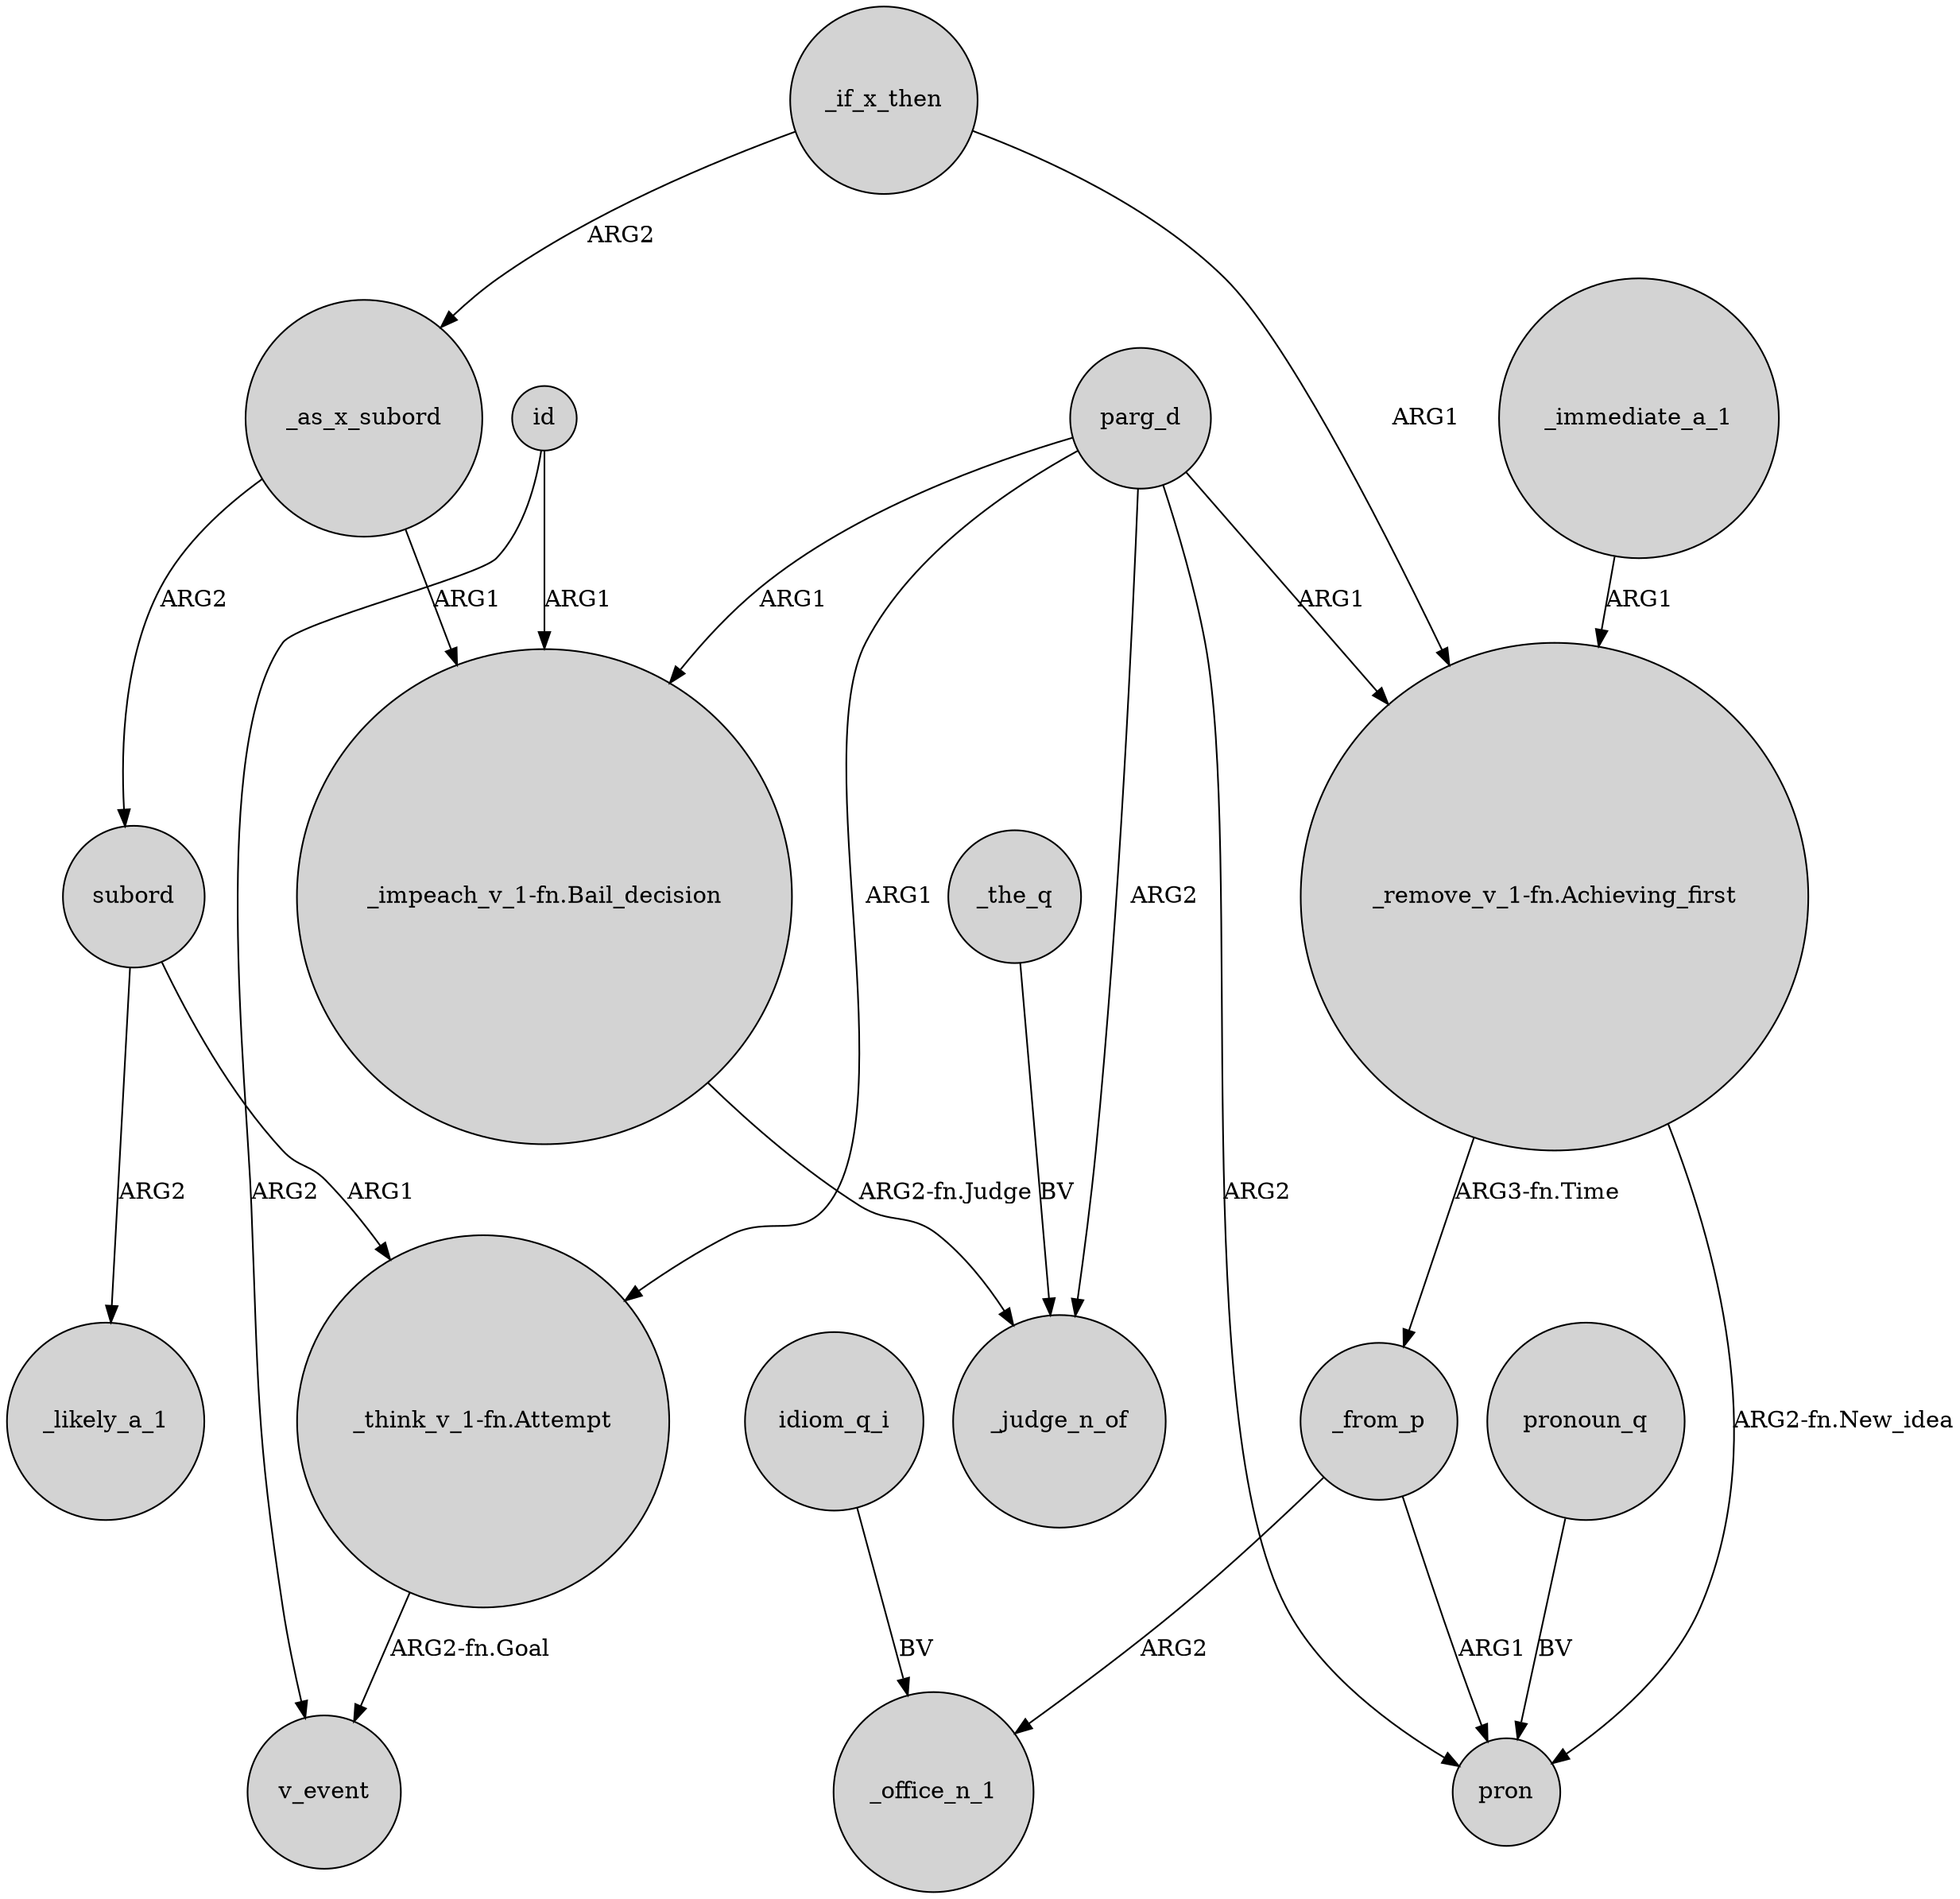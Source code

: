 digraph {
	node [shape=circle style=filled]
	_as_x_subord -> "_impeach_v_1-fn.Bail_decision" [label=ARG1]
	"_remove_v_1-fn.Achieving_first" -> _from_p [label="ARG3-fn.Time"]
	_if_x_then -> "_remove_v_1-fn.Achieving_first" [label=ARG1]
	_as_x_subord -> subord [label=ARG2]
	subord -> "_think_v_1-fn.Attempt" [label=ARG1]
	parg_d -> _judge_n_of [label=ARG2]
	idiom_q_i -> _office_n_1 [label=BV]
	parg_d -> pron [label=ARG2]
	parg_d -> "_think_v_1-fn.Attempt" [label=ARG1]
	subord -> _likely_a_1 [label=ARG2]
	parg_d -> "_impeach_v_1-fn.Bail_decision" [label=ARG1]
	"_remove_v_1-fn.Achieving_first" -> pron [label="ARG2-fn.New_idea"]
	pronoun_q -> pron [label=BV]
	_from_p -> _office_n_1 [label=ARG2]
	id -> "_impeach_v_1-fn.Bail_decision" [label=ARG1]
	id -> v_event [label=ARG2]
	parg_d -> "_remove_v_1-fn.Achieving_first" [label=ARG1]
	_from_p -> pron [label=ARG1]
	_immediate_a_1 -> "_remove_v_1-fn.Achieving_first" [label=ARG1]
	_the_q -> _judge_n_of [label=BV]
	"_think_v_1-fn.Attempt" -> v_event [label="ARG2-fn.Goal"]
	_if_x_then -> _as_x_subord [label=ARG2]
	"_impeach_v_1-fn.Bail_decision" -> _judge_n_of [label="ARG2-fn.Judge"]
}
